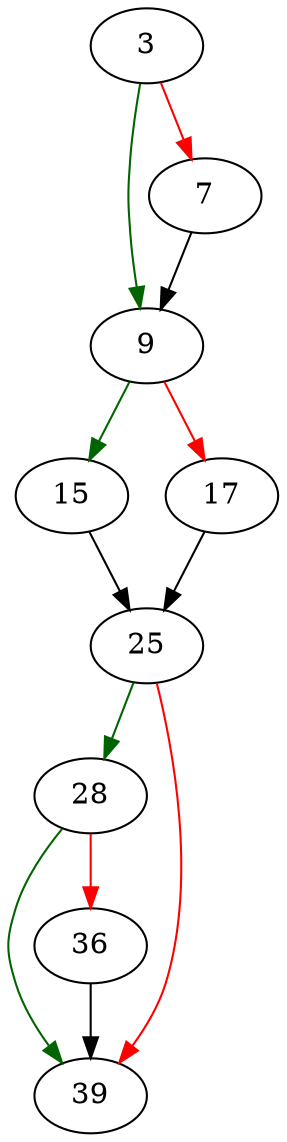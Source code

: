 strict digraph "make_ancestor" {
	// Node definitions.
	3 [entry=true];
	9;
	7;
	15;
	17;
	25;
	28;
	39;
	36;

	// Edge definitions.
	3 -> 9 [
		color=darkgreen
		cond=true
	];
	3 -> 7 [
		color=red
		cond=false
	];
	9 -> 15 [
		color=darkgreen
		cond=true
	];
	9 -> 17 [
		color=red
		cond=false
	];
	7 -> 9;
	15 -> 25;
	17 -> 25;
	25 -> 28 [
		color=darkgreen
		cond=true
	];
	25 -> 39 [
		color=red
		cond=false
	];
	28 -> 39 [
		color=darkgreen
		cond=true
	];
	28 -> 36 [
		color=red
		cond=false
	];
	36 -> 39;
}